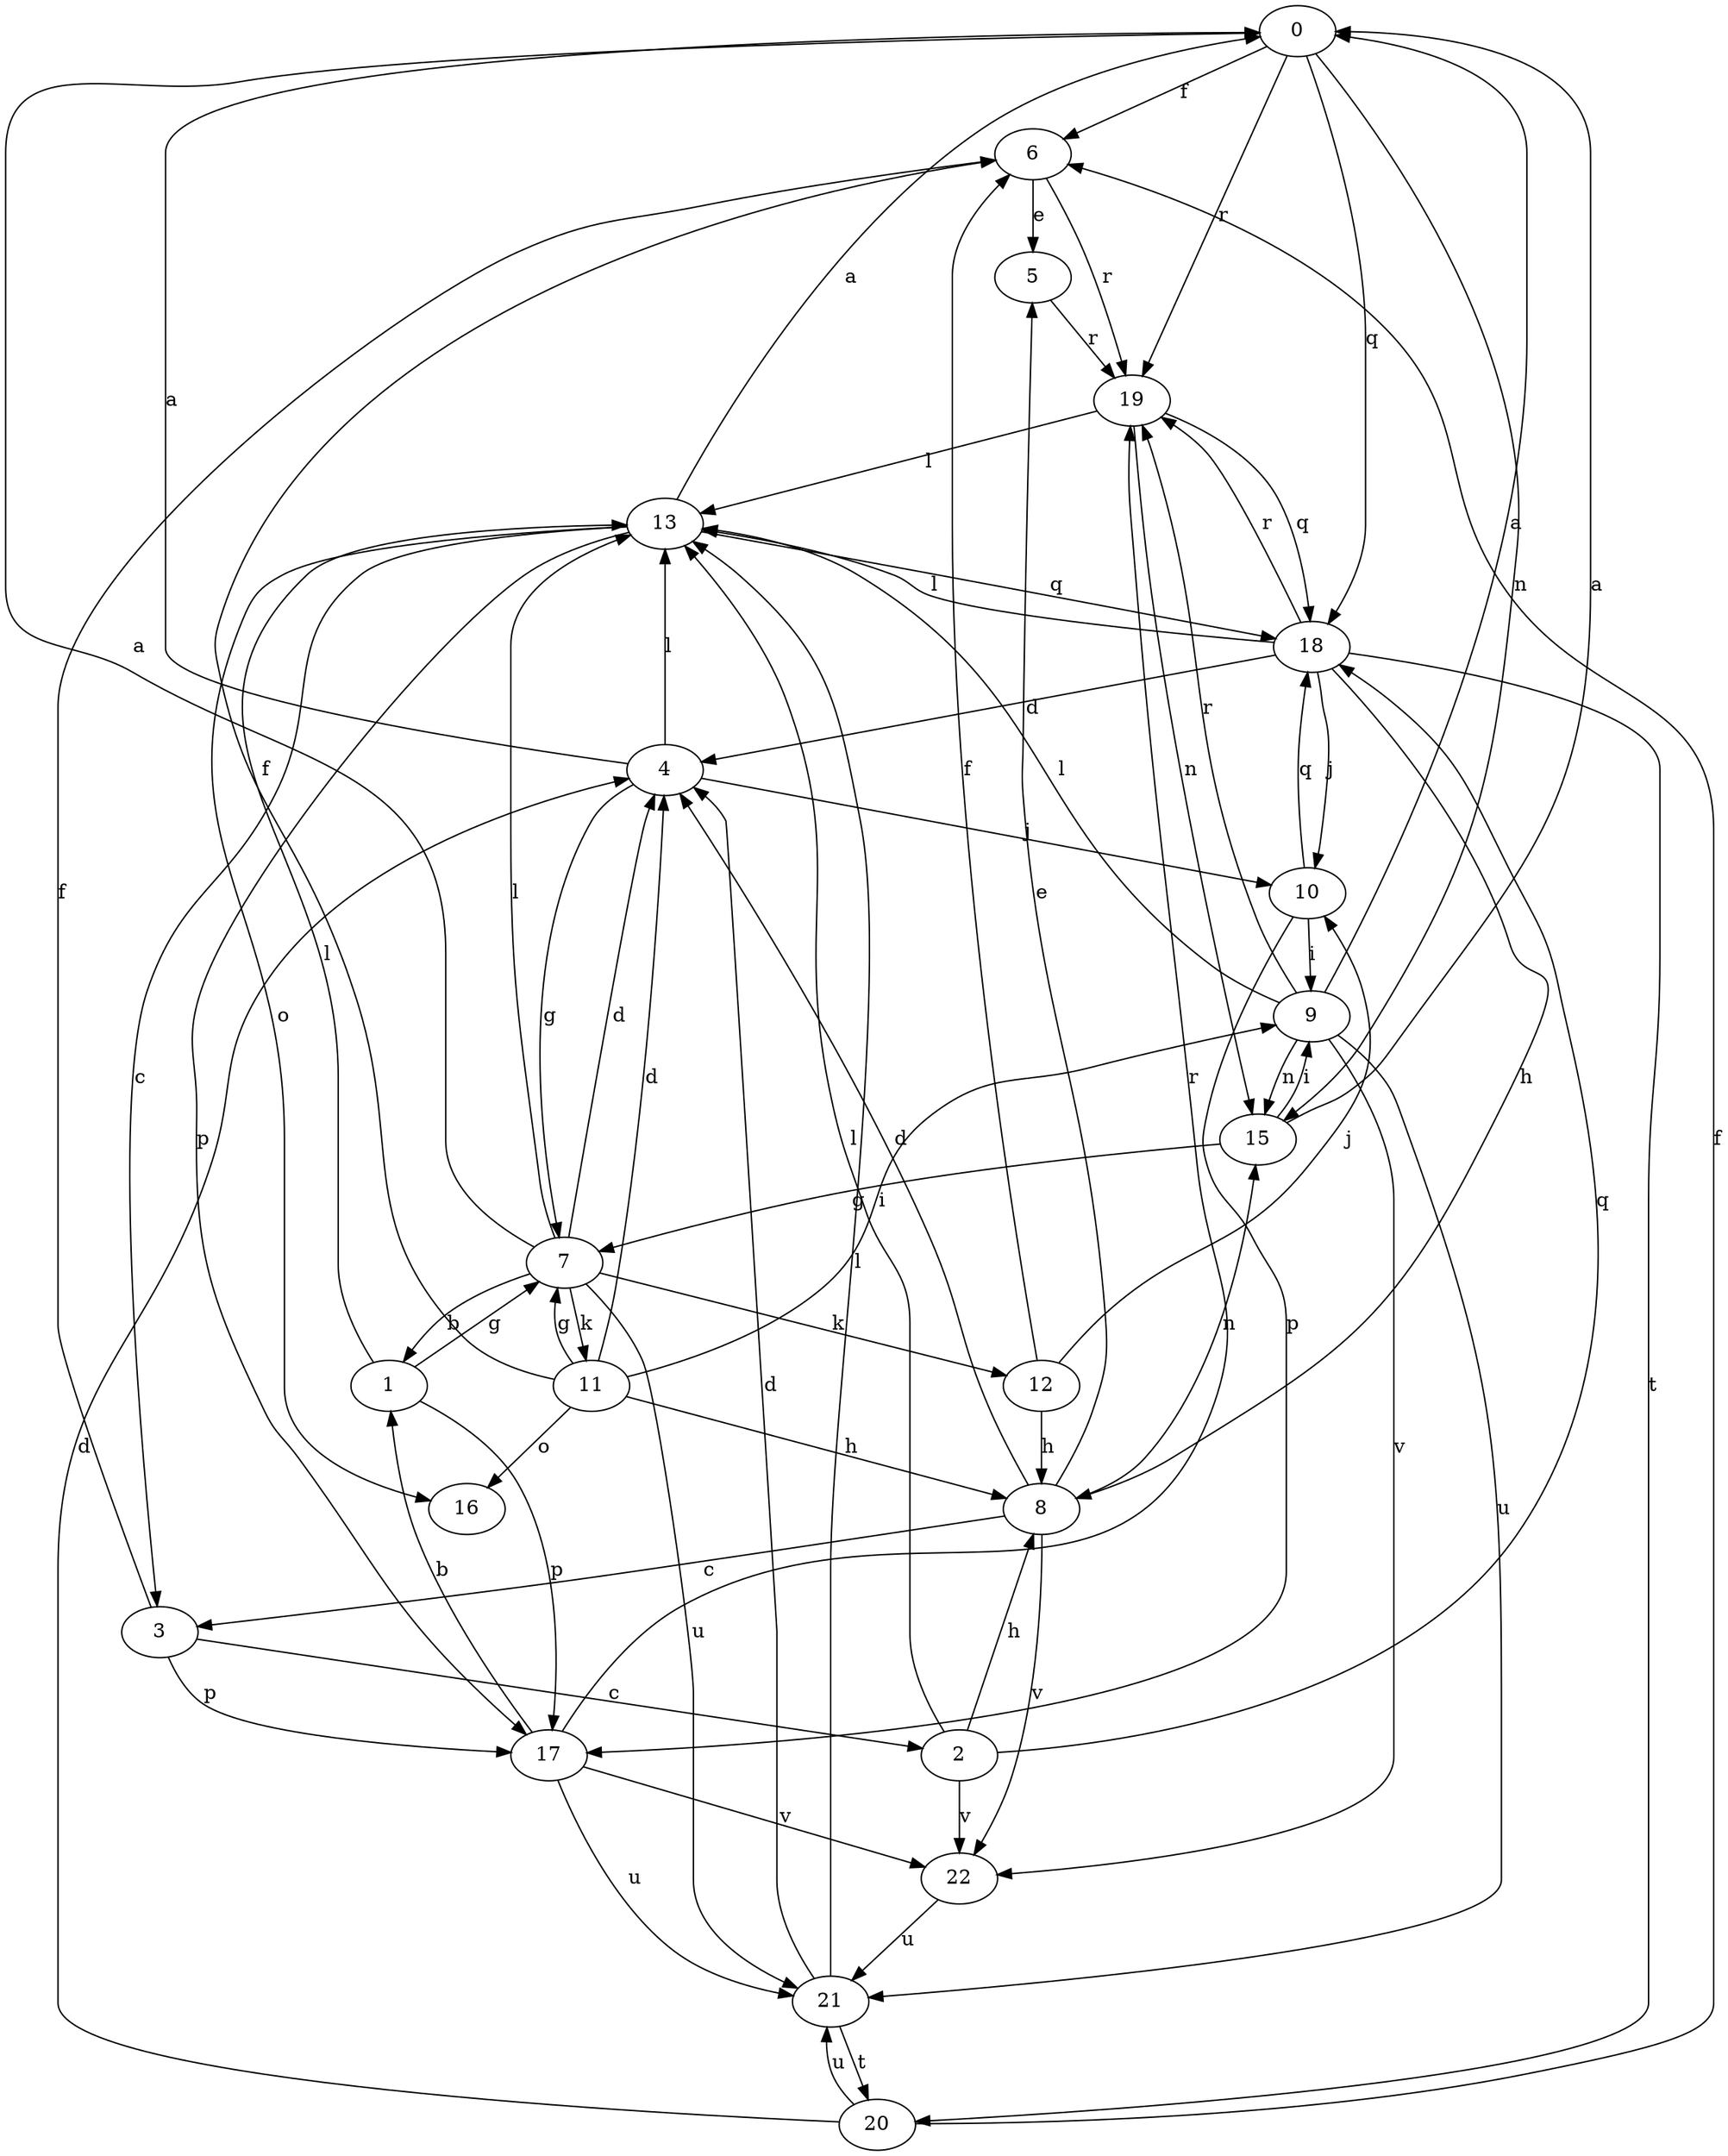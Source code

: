 strict digraph  {
0;
1;
2;
3;
4;
5;
6;
7;
8;
9;
10;
11;
12;
13;
15;
16;
17;
18;
19;
20;
21;
22;
0 -> 6  [label=f];
0 -> 15  [label=n];
0 -> 18  [label=q];
0 -> 19  [label=r];
1 -> 7  [label=g];
1 -> 13  [label=l];
1 -> 17  [label=p];
2 -> 8  [label=h];
2 -> 13  [label=l];
2 -> 18  [label=q];
2 -> 22  [label=v];
3 -> 2  [label=c];
3 -> 6  [label=f];
3 -> 17  [label=p];
4 -> 0  [label=a];
4 -> 7  [label=g];
4 -> 10  [label=j];
4 -> 13  [label=l];
5 -> 19  [label=r];
6 -> 5  [label=e];
6 -> 19  [label=r];
7 -> 0  [label=a];
7 -> 1  [label=b];
7 -> 4  [label=d];
7 -> 11  [label=k];
7 -> 12  [label=k];
7 -> 13  [label=l];
7 -> 21  [label=u];
8 -> 3  [label=c];
8 -> 4  [label=d];
8 -> 5  [label=e];
8 -> 15  [label=n];
8 -> 22  [label=v];
9 -> 0  [label=a];
9 -> 13  [label=l];
9 -> 15  [label=n];
9 -> 19  [label=r];
9 -> 21  [label=u];
9 -> 22  [label=v];
10 -> 9  [label=i];
10 -> 17  [label=p];
10 -> 18  [label=q];
11 -> 4  [label=d];
11 -> 6  [label=f];
11 -> 7  [label=g];
11 -> 8  [label=h];
11 -> 9  [label=i];
11 -> 16  [label=o];
12 -> 6  [label=f];
12 -> 8  [label=h];
12 -> 10  [label=j];
13 -> 0  [label=a];
13 -> 3  [label=c];
13 -> 16  [label=o];
13 -> 17  [label=p];
13 -> 18  [label=q];
15 -> 0  [label=a];
15 -> 7  [label=g];
15 -> 9  [label=i];
17 -> 1  [label=b];
17 -> 19  [label=r];
17 -> 21  [label=u];
17 -> 22  [label=v];
18 -> 4  [label=d];
18 -> 8  [label=h];
18 -> 10  [label=j];
18 -> 13  [label=l];
18 -> 19  [label=r];
18 -> 20  [label=t];
19 -> 13  [label=l];
19 -> 15  [label=n];
19 -> 18  [label=q];
20 -> 4  [label=d];
20 -> 6  [label=f];
20 -> 21  [label=u];
21 -> 4  [label=d];
21 -> 13  [label=l];
21 -> 20  [label=t];
22 -> 21  [label=u];
}
